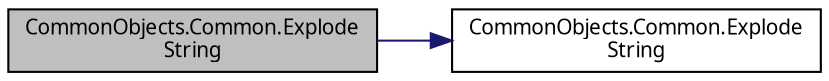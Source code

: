 digraph "CommonObjects.Common.ExplodeString"
{
  edge [fontname="FreeSans.ttf",fontsize="10",labelfontname="FreeSans.ttf",labelfontsize="10"];
  node [fontname="FreeSans.ttf",fontsize="10",shape=record];
  rankdir="LR";
  Node1 [label="CommonObjects.Common.Explode\lString",height=0.2,width=0.4,color="black", fillcolor="grey75", style="filled", fontcolor="black"];
  Node1 -> Node2 [color="midnightblue",fontsize="10",style="solid",fontname="FreeSans.ttf"];
  Node2 [label="CommonObjects.Common.Explode\lString",height=0.2,width=0.4,color="black", fillcolor="white", style="filled",URL="$class_common_objects_1_1_common.html#a27e95ea42c3ae768e52ac475cf946e3e",tooltip="Разделение строки по разделителю "];
}
